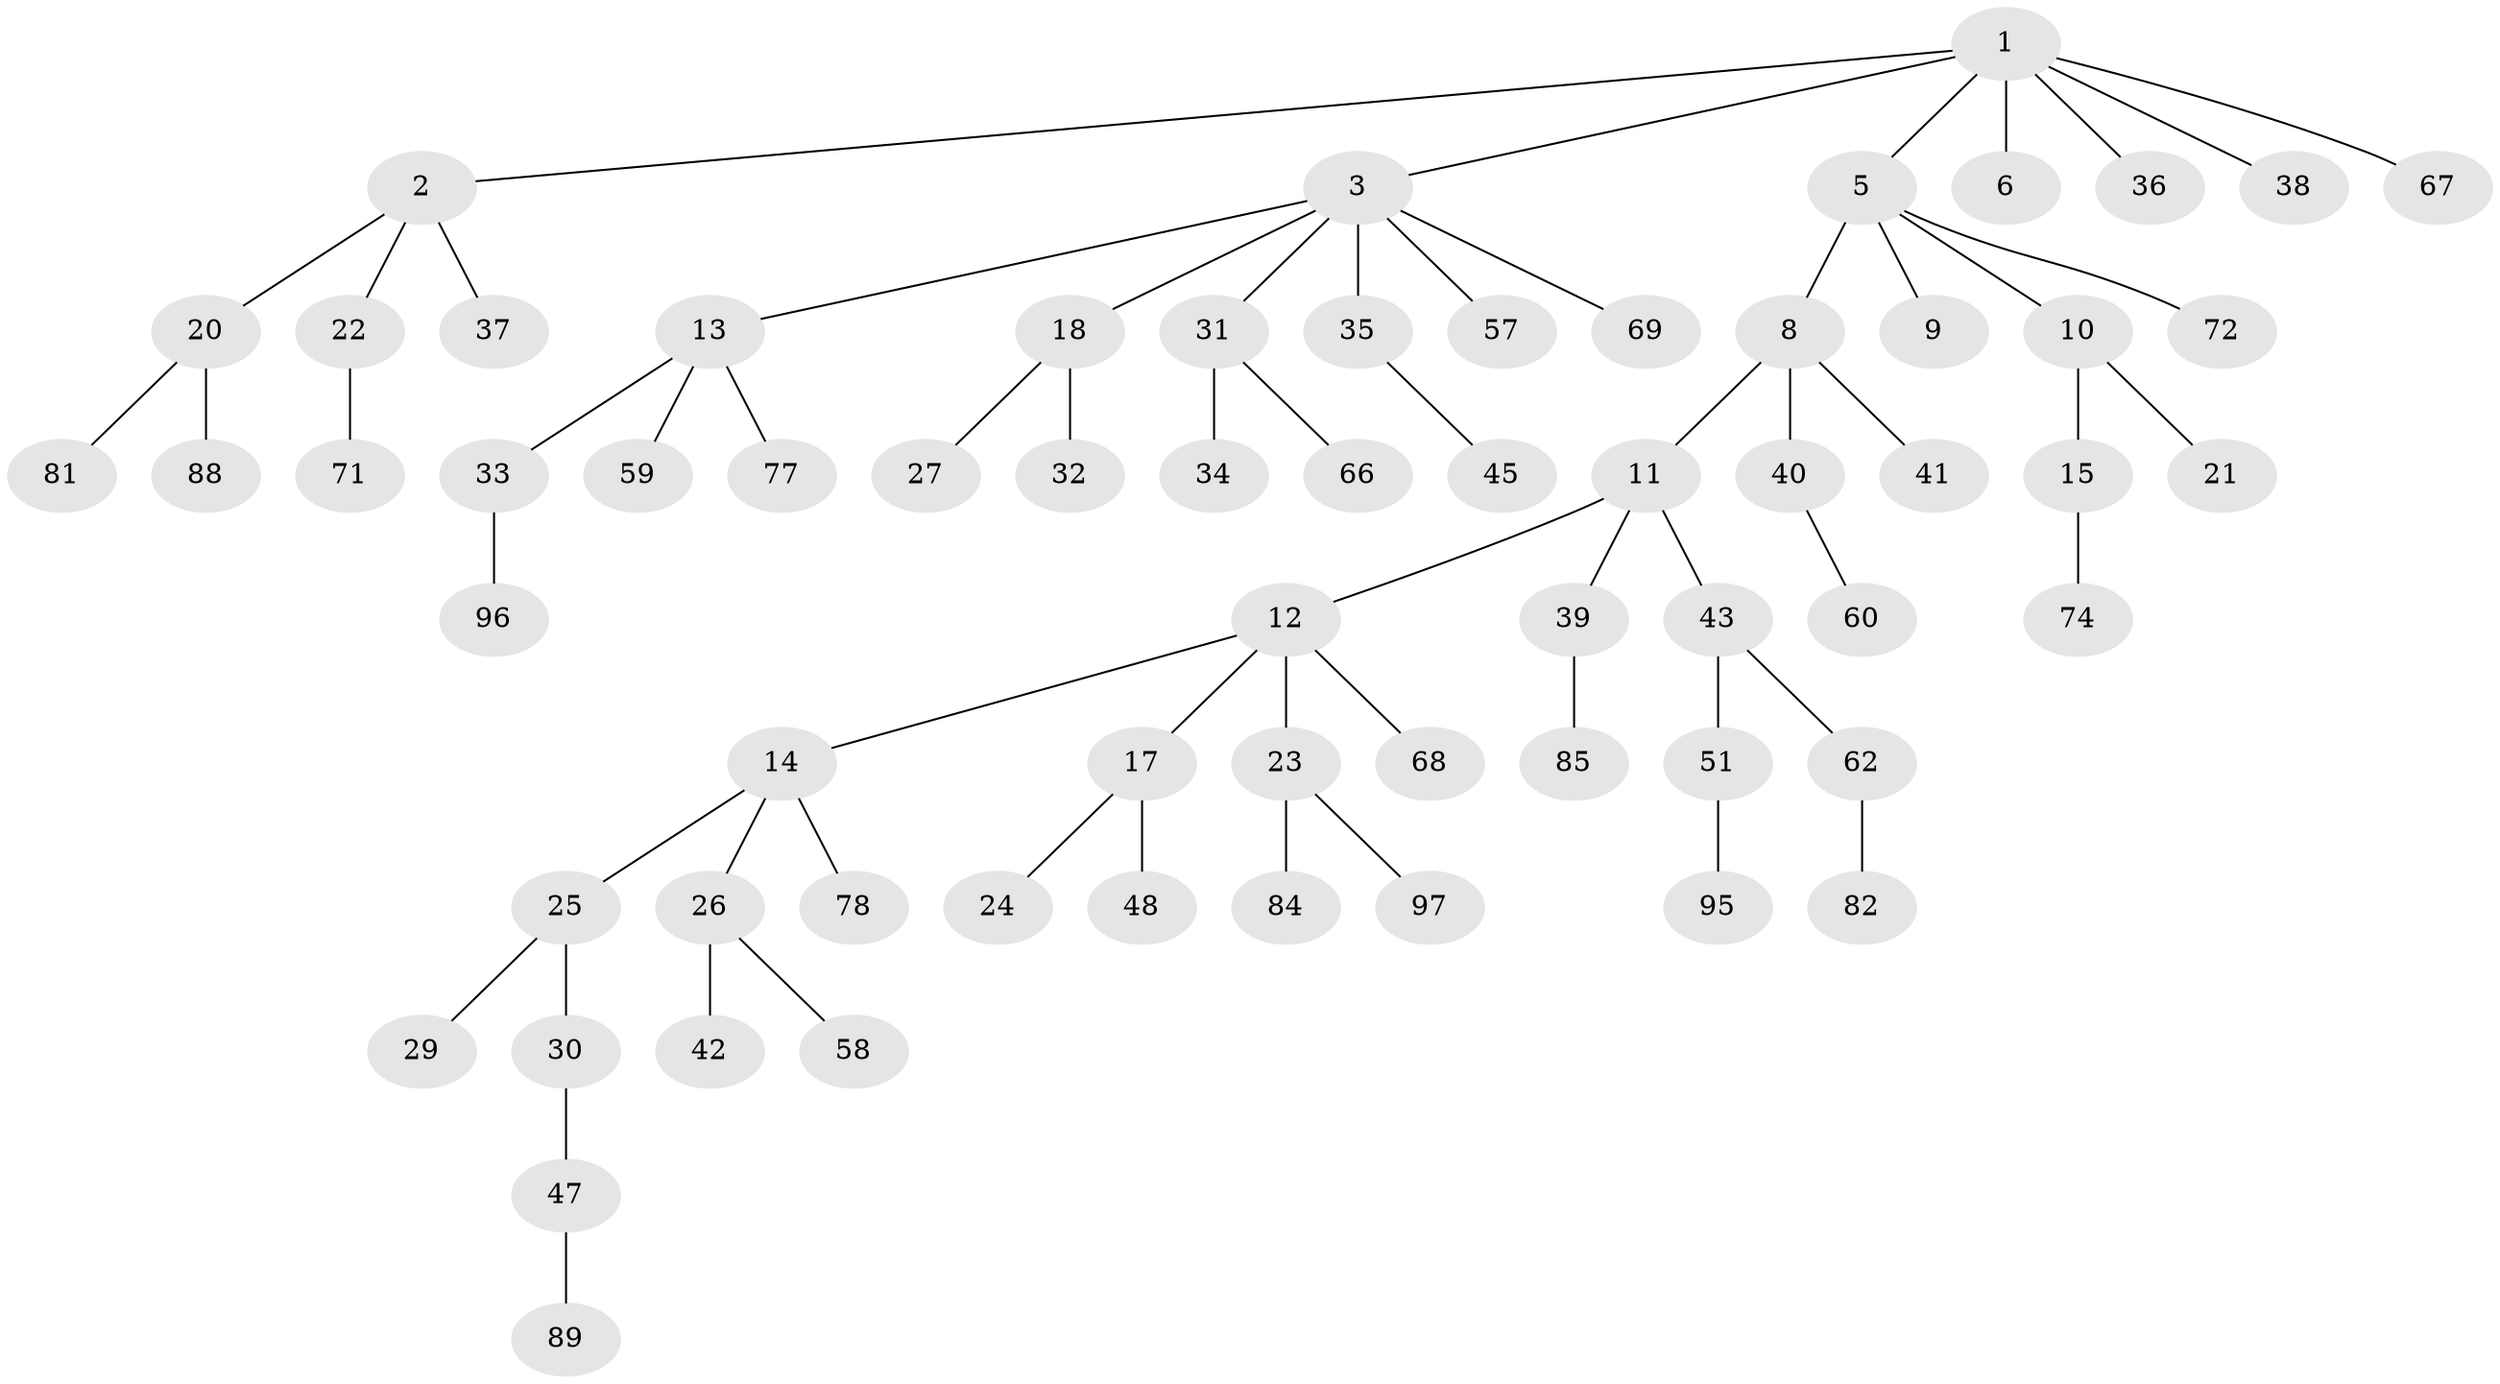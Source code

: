 // original degree distribution, {7: 0.010309278350515464, 4: 0.07216494845360824, 3: 0.13402061855670103, 2: 0.1958762886597938, 6: 0.030927835051546393, 1: 0.5360824742268041, 5: 0.020618556701030927}
// Generated by graph-tools (version 1.1) at 2025/42/03/06/25 10:42:04]
// undirected, 65 vertices, 64 edges
graph export_dot {
graph [start="1"]
  node [color=gray90,style=filled];
  1 [super="+4"];
  2;
  3 [super="+7"];
  5 [super="+63"];
  6 [super="+91"];
  8 [super="+16"];
  9;
  10 [super="+28"];
  11 [super="+49"];
  12 [super="+44"];
  13 [super="+55"];
  14 [super="+83"];
  15 [super="+50"];
  17 [super="+19"];
  18 [super="+75"];
  20 [super="+73"];
  21;
  22 [super="+65"];
  23 [super="+70"];
  24 [super="+86"];
  25 [super="+80"];
  26;
  27;
  29;
  30;
  31 [super="+92"];
  32;
  33 [super="+56"];
  34;
  35 [super="+54"];
  36 [super="+53"];
  37 [super="+87"];
  38 [super="+94"];
  39;
  40;
  41 [super="+52"];
  42;
  43 [super="+46"];
  45;
  47 [super="+79"];
  48;
  51;
  57;
  58;
  59 [super="+64"];
  60 [super="+61"];
  62 [super="+76"];
  66;
  67;
  68 [super="+90"];
  69;
  71;
  72;
  74;
  77;
  78;
  81;
  82 [super="+93"];
  84;
  85;
  88;
  89;
  95;
  96;
  97;
  1 -- 2;
  1 -- 3;
  1 -- 5;
  1 -- 36;
  1 -- 38;
  1 -- 67;
  1 -- 6;
  2 -- 20;
  2 -- 22;
  2 -- 37;
  3 -- 18;
  3 -- 35;
  3 -- 69;
  3 -- 57;
  3 -- 13;
  3 -- 31;
  5 -- 8;
  5 -- 9;
  5 -- 10;
  5 -- 72;
  8 -- 11;
  8 -- 41;
  8 -- 40;
  10 -- 15;
  10 -- 21;
  11 -- 12;
  11 -- 39;
  11 -- 43;
  12 -- 14;
  12 -- 17;
  12 -- 23;
  12 -- 68;
  13 -- 33;
  13 -- 59;
  13 -- 77;
  14 -- 25;
  14 -- 26;
  14 -- 78;
  15 -- 74;
  17 -- 24;
  17 -- 48;
  18 -- 27;
  18 -- 32;
  20 -- 88;
  20 -- 81;
  22 -- 71;
  23 -- 97;
  23 -- 84;
  25 -- 29;
  25 -- 30;
  26 -- 42;
  26 -- 58;
  30 -- 47;
  31 -- 34;
  31 -- 66;
  33 -- 96;
  35 -- 45;
  39 -- 85;
  40 -- 60;
  43 -- 51;
  43 -- 62;
  47 -- 89;
  51 -- 95;
  62 -- 82;
}
